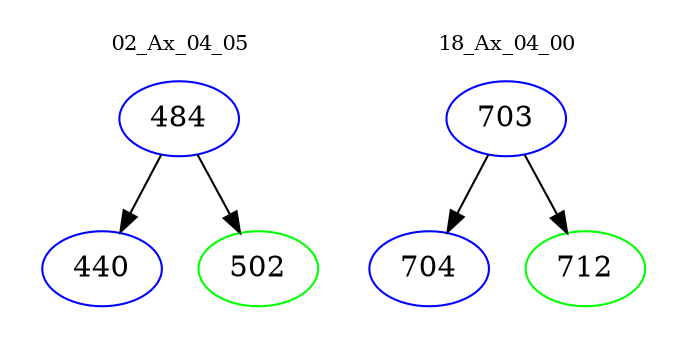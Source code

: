 digraph{
subgraph cluster_0 {
color = white
label = "02_Ax_04_05";
fontsize=10;
T0_484 [label="484", color="blue"]
T0_484 -> T0_440 [color="black"]
T0_440 [label="440", color="blue"]
T0_484 -> T0_502 [color="black"]
T0_502 [label="502", color="green"]
}
subgraph cluster_1 {
color = white
label = "18_Ax_04_00";
fontsize=10;
T1_703 [label="703", color="blue"]
T1_703 -> T1_704 [color="black"]
T1_704 [label="704", color="blue"]
T1_703 -> T1_712 [color="black"]
T1_712 [label="712", color="green"]
}
}
